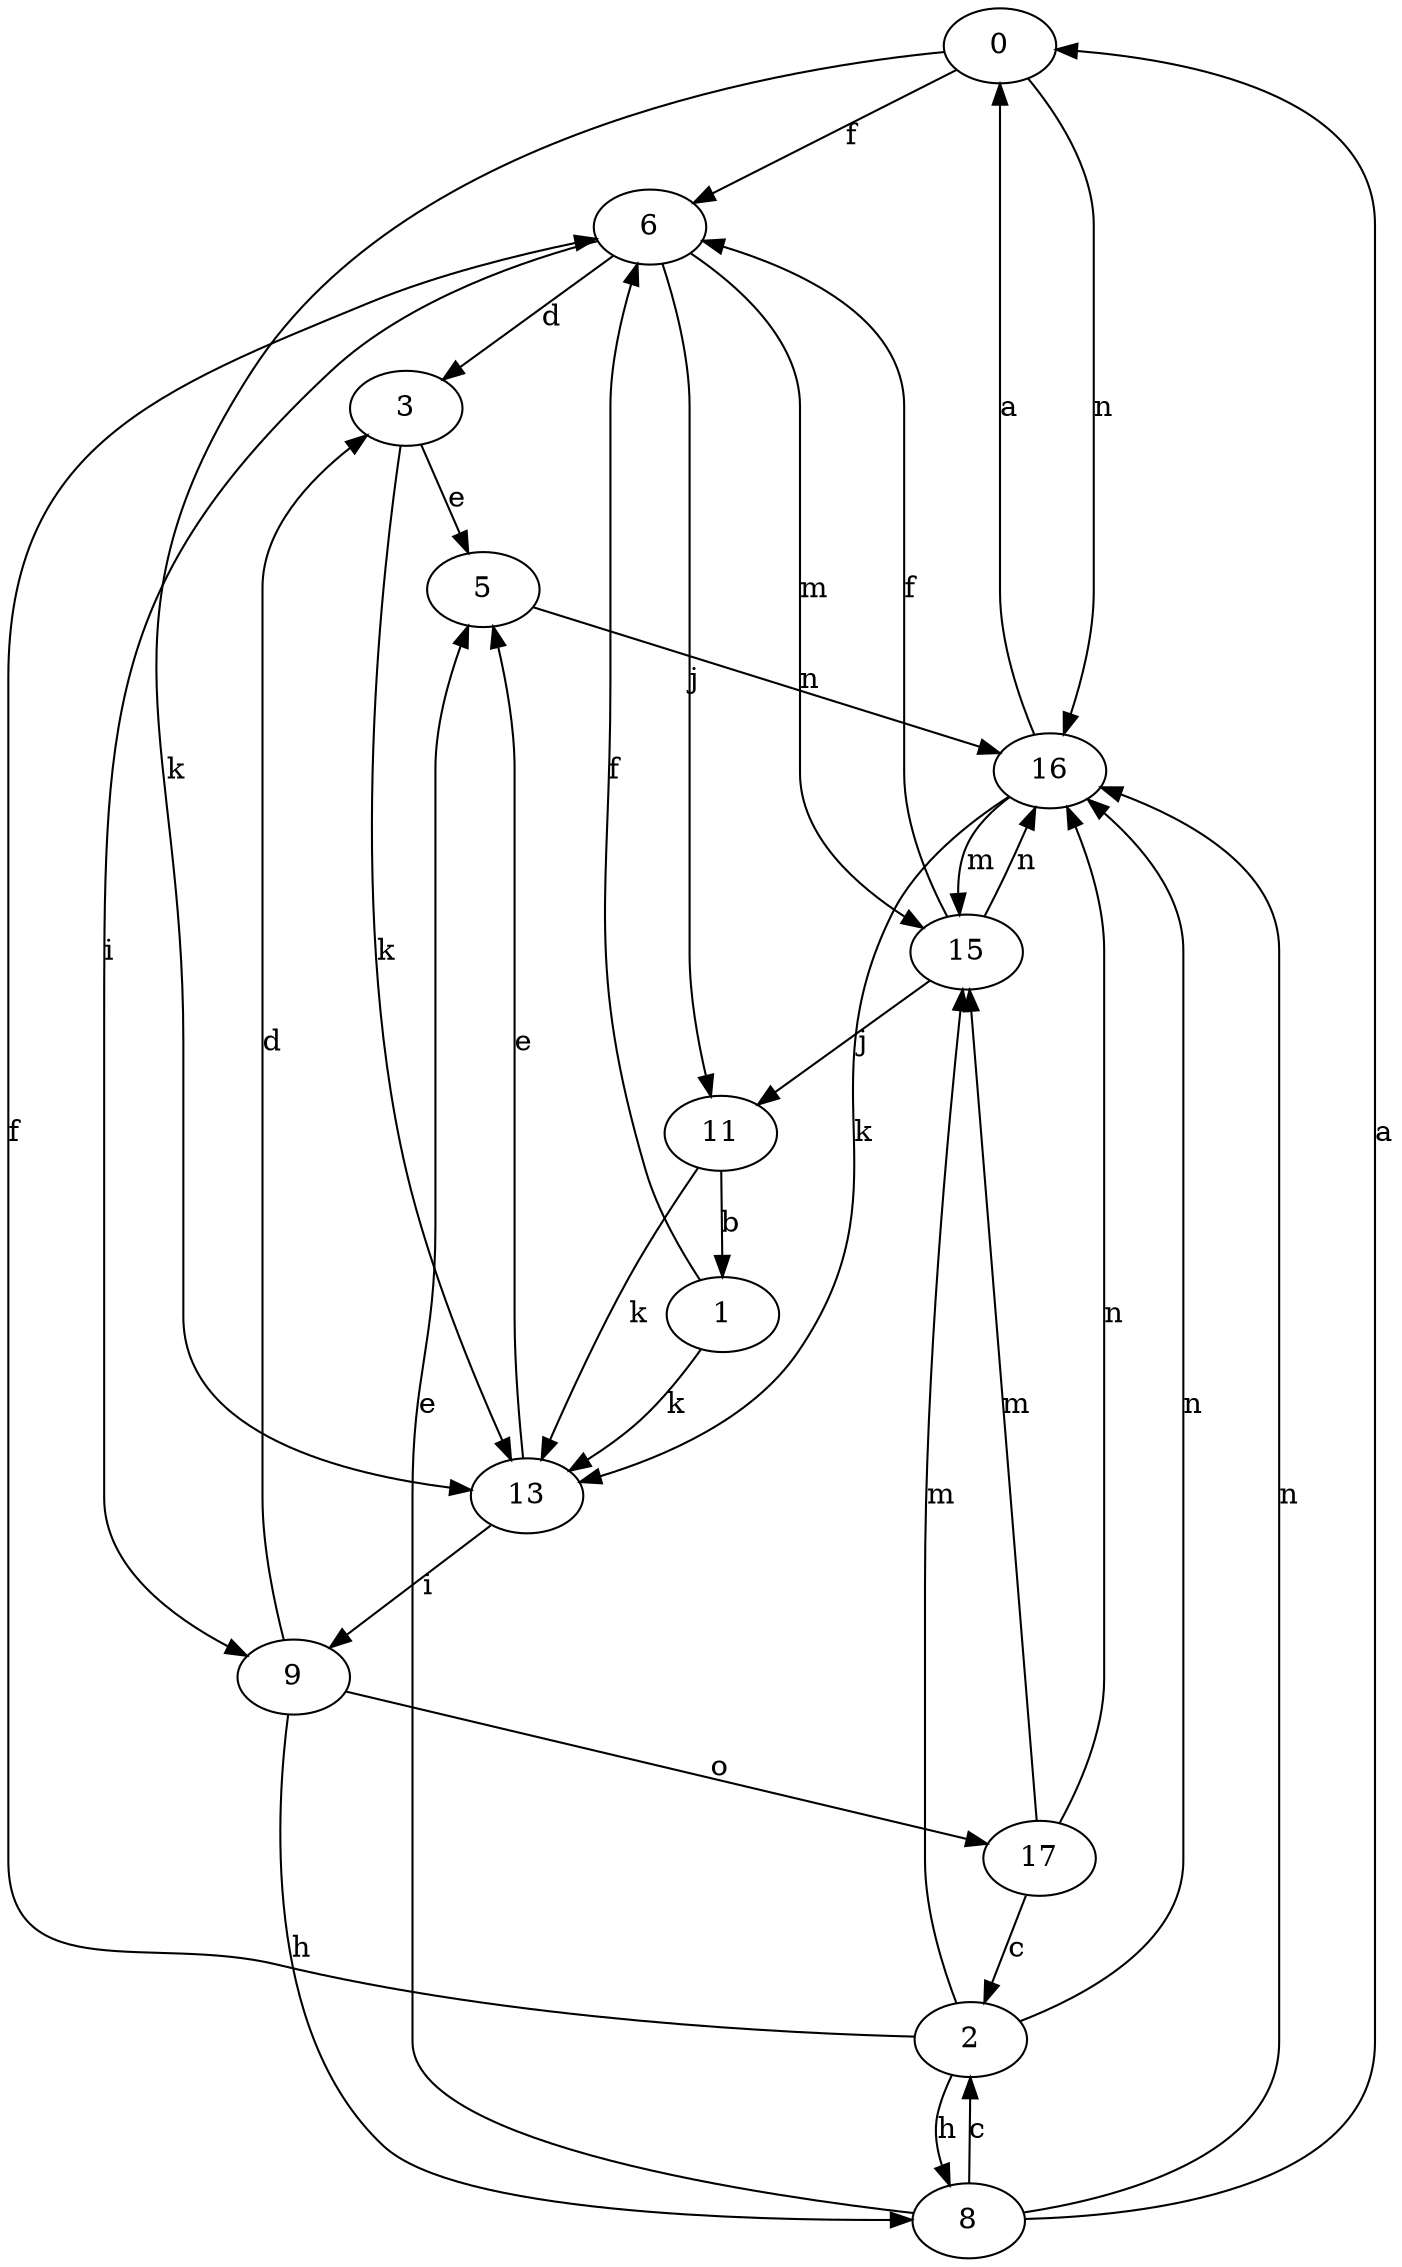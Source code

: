 strict digraph  {
0;
1;
2;
3;
5;
6;
8;
9;
11;
13;
15;
16;
17;
0 -> 6  [label=f];
0 -> 13  [label=k];
0 -> 16  [label=n];
1 -> 6  [label=f];
1 -> 13  [label=k];
2 -> 6  [label=f];
2 -> 8  [label=h];
2 -> 15  [label=m];
2 -> 16  [label=n];
3 -> 5  [label=e];
3 -> 13  [label=k];
5 -> 16  [label=n];
6 -> 3  [label=d];
6 -> 9  [label=i];
6 -> 11  [label=j];
6 -> 15  [label=m];
8 -> 0  [label=a];
8 -> 2  [label=c];
8 -> 5  [label=e];
8 -> 16  [label=n];
9 -> 3  [label=d];
9 -> 8  [label=h];
9 -> 17  [label=o];
11 -> 1  [label=b];
11 -> 13  [label=k];
13 -> 5  [label=e];
13 -> 9  [label=i];
15 -> 6  [label=f];
15 -> 11  [label=j];
15 -> 16  [label=n];
16 -> 0  [label=a];
16 -> 13  [label=k];
16 -> 15  [label=m];
17 -> 2  [label=c];
17 -> 15  [label=m];
17 -> 16  [label=n];
}
